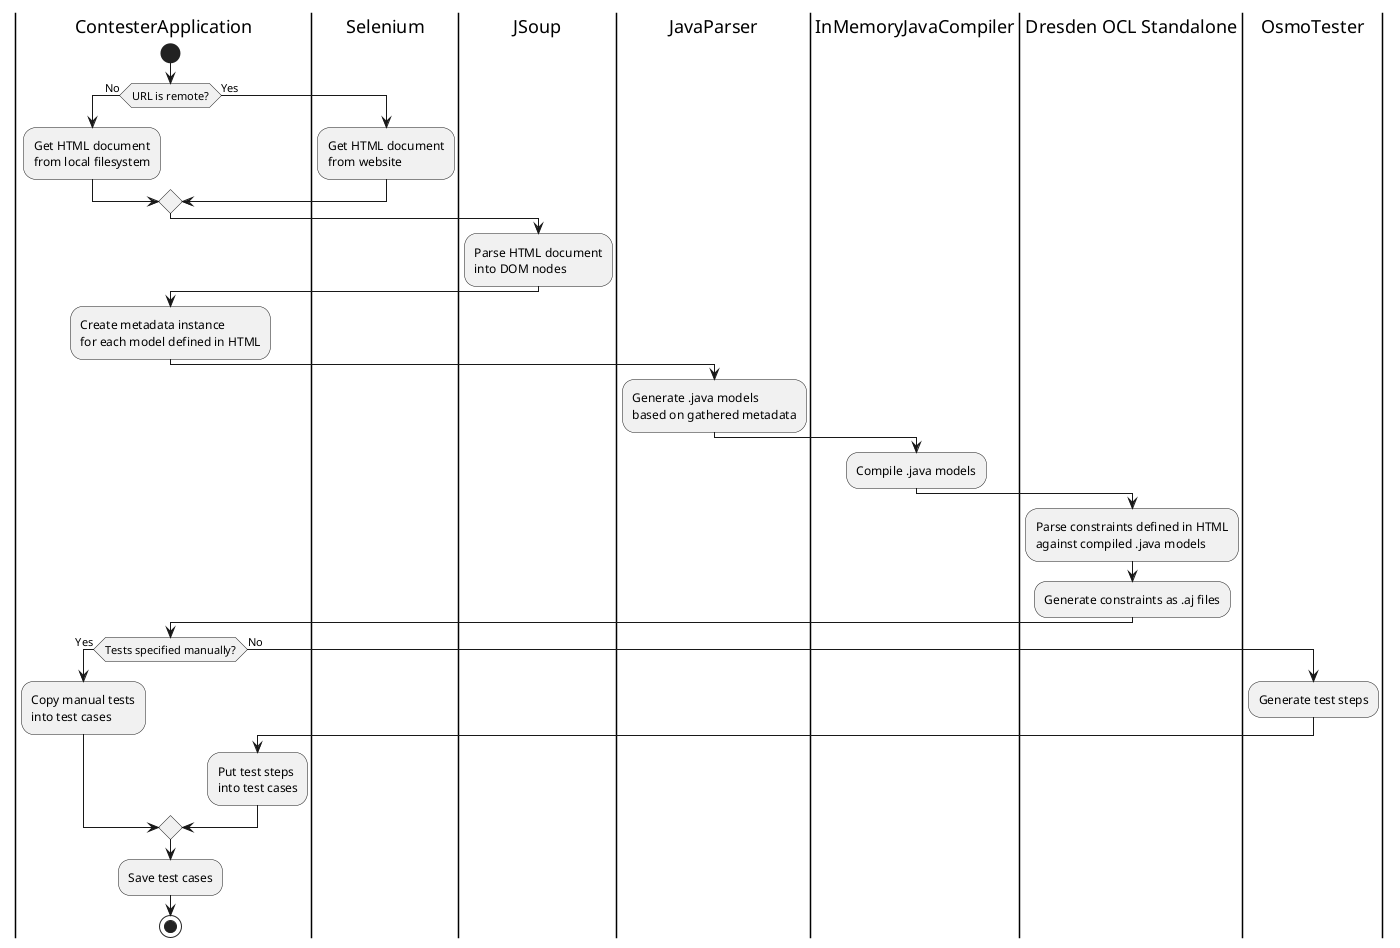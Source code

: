 @startuml
|ContesterApplication|
start
if (URL is remote?) is (No) then
:Get HTML document
from local filesystem;
else (Yes)
|Selenium|
:Get HTML document
from website;
endif
|JSoup|
:Parse HTML document
into DOM nodes;
|ContesterApplication|
:Create metadata instance
for each model defined in HTML;
|JavaParser|
:Generate .java models
based on gathered metadata;
|InMemoryJavaCompiler|
:Compile .java models;
|Dresden OCL Standalone|
:Parse constraints defined in HTML
against compiled .java models;
:Generate constraints as .aj files;
|ContesterApplication|
if (Tests specified manually?) is (Yes) then
:Copy manual tests
into test cases;
else (No)
|OsmoTester|
:Generate test steps;
|ContesterApplication|
:Put test steps
into test cases;
endif
|ContesterApplication|
:Save test cases;
stop
@enduml
